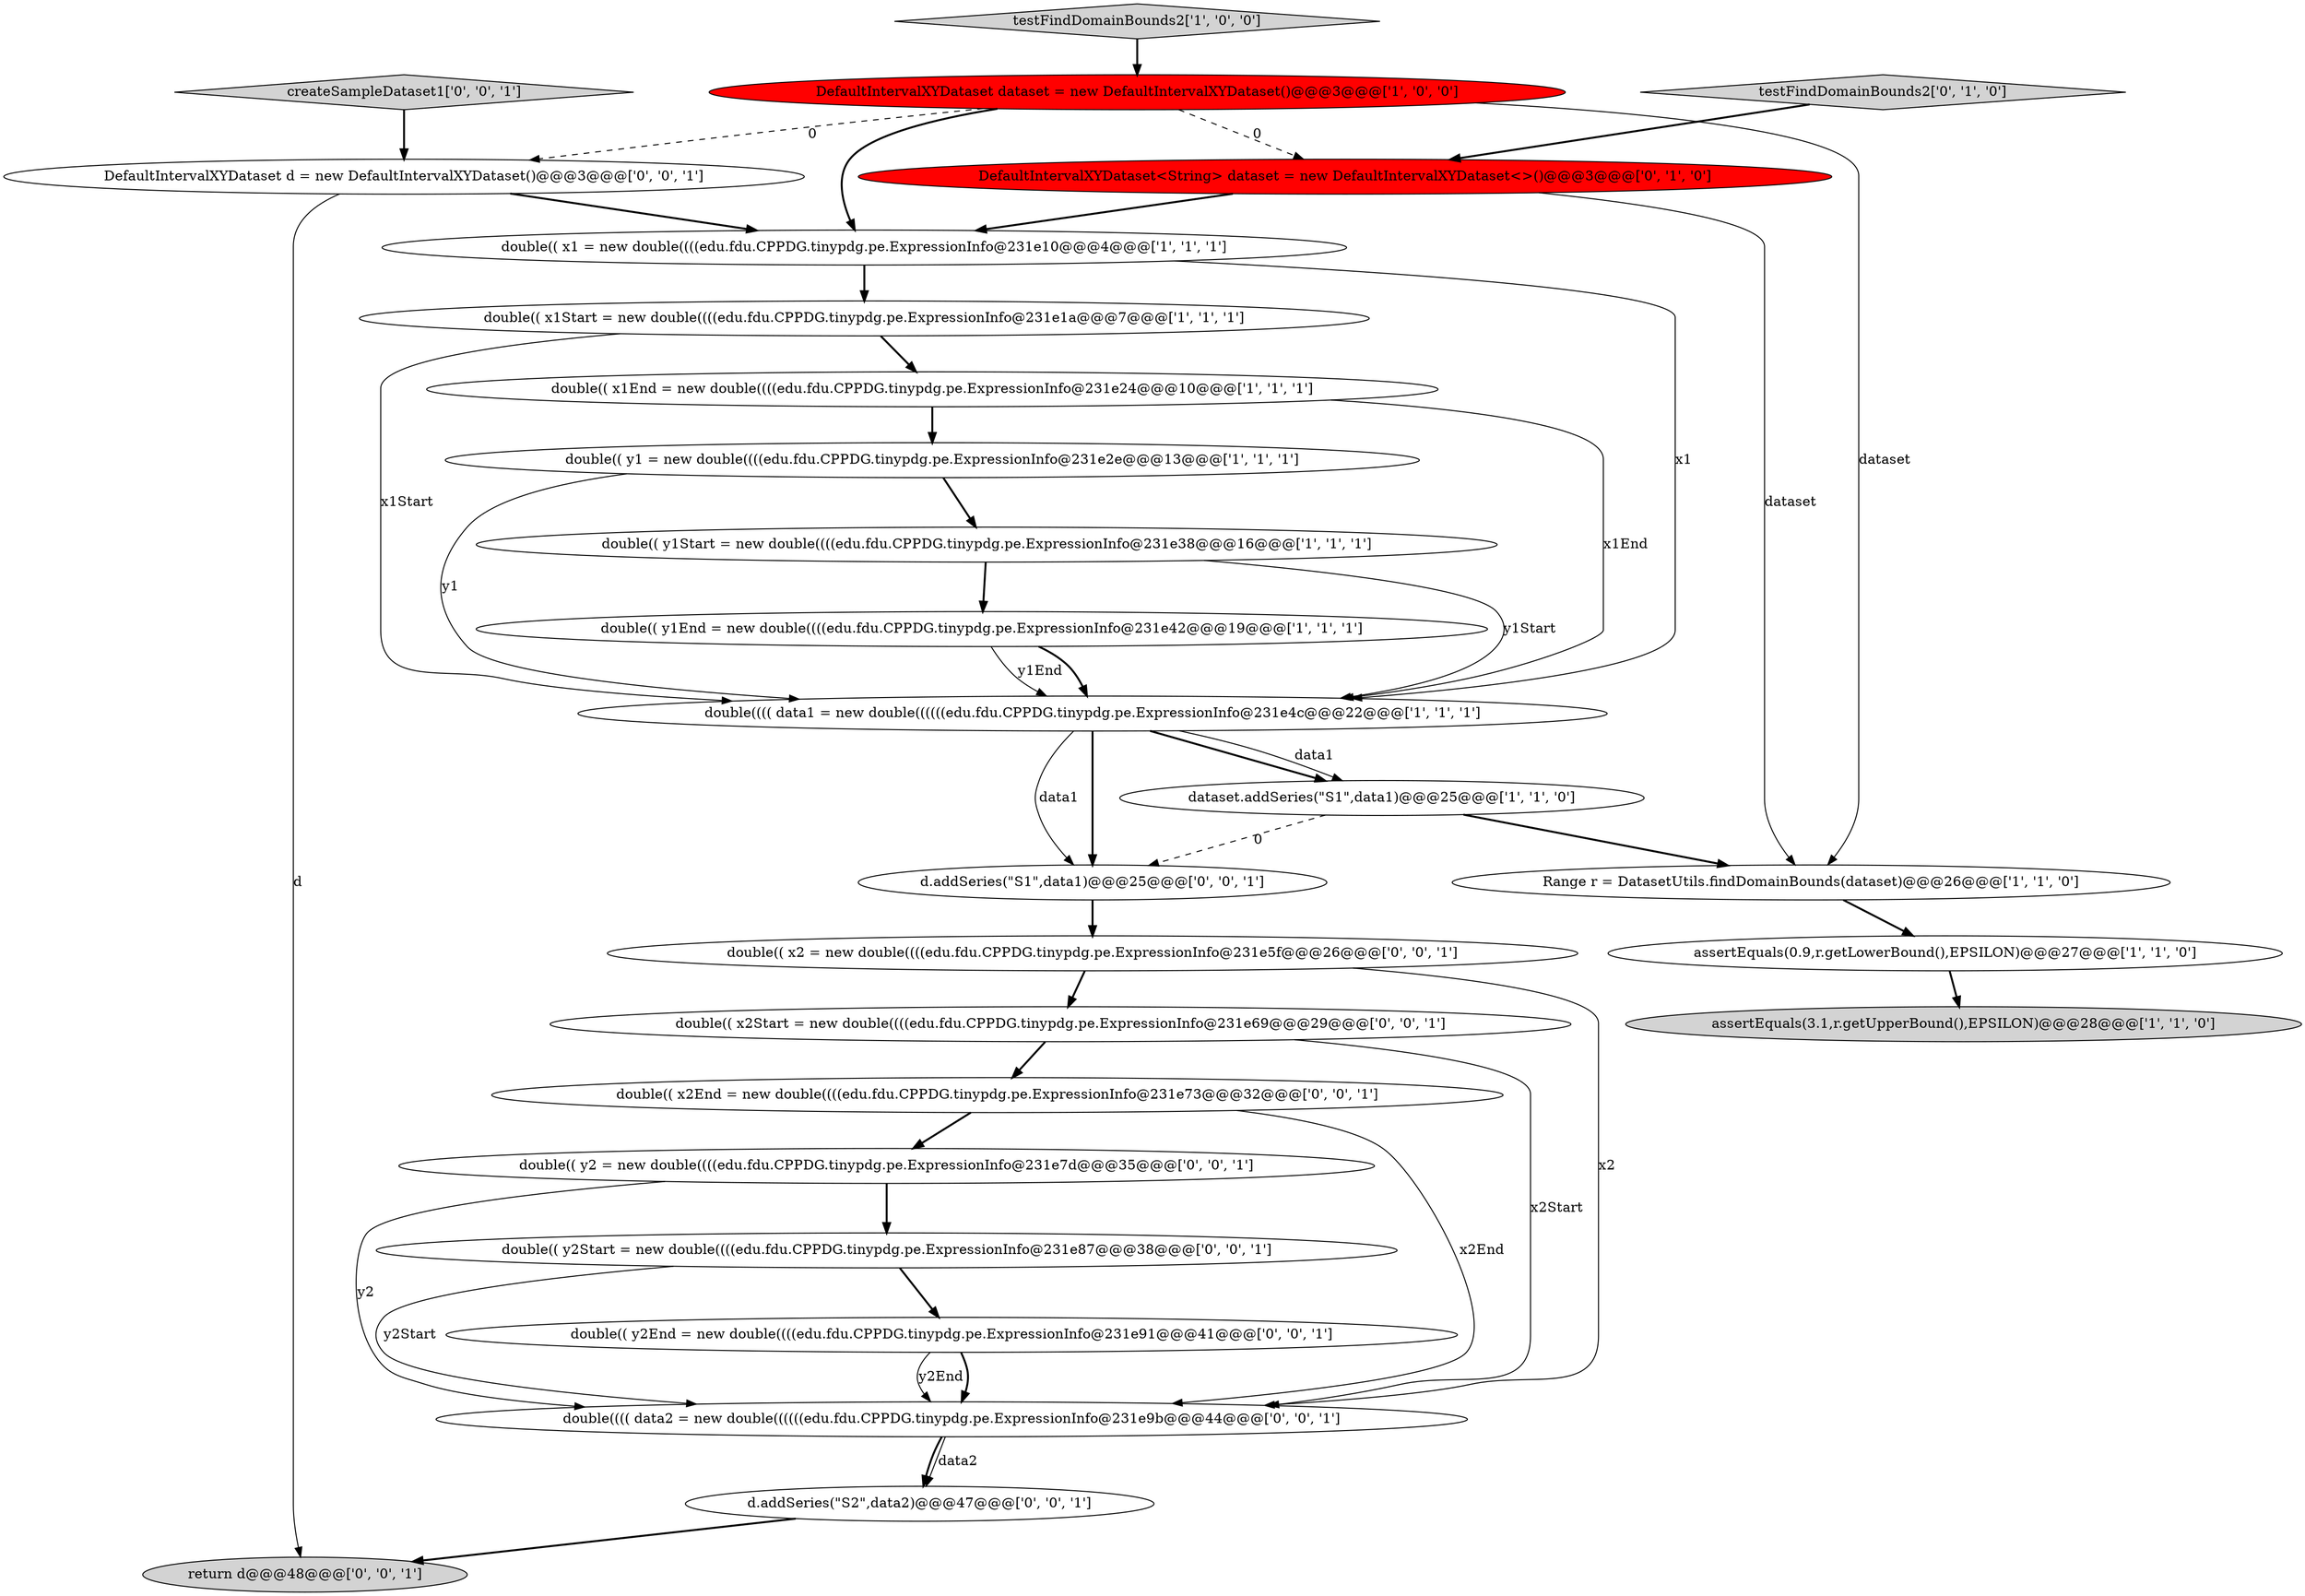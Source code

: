 digraph {
0 [style = filled, label = "double(( x1Start = new double((((edu.fdu.CPPDG.tinypdg.pe.ExpressionInfo@231e1a@@@7@@@['1', '1', '1']", fillcolor = white, shape = ellipse image = "AAA0AAABBB1BBB"];
3 [style = filled, label = "double(( x1 = new double((((edu.fdu.CPPDG.tinypdg.pe.ExpressionInfo@231e10@@@4@@@['1', '1', '1']", fillcolor = white, shape = ellipse image = "AAA0AAABBB1BBB"];
9 [style = filled, label = "assertEquals(0.9,r.getLowerBound(),EPSILON)@@@27@@@['1', '1', '0']", fillcolor = white, shape = ellipse image = "AAA0AAABBB1BBB"];
8 [style = filled, label = "Range r = DatasetUtils.findDomainBounds(dataset)@@@26@@@['1', '1', '0']", fillcolor = white, shape = ellipse image = "AAA0AAABBB1BBB"];
18 [style = filled, label = "double(( x2 = new double((((edu.fdu.CPPDG.tinypdg.pe.ExpressionInfo@231e5f@@@26@@@['0', '0', '1']", fillcolor = white, shape = ellipse image = "AAA0AAABBB3BBB"];
22 [style = filled, label = "d.addSeries(\"S2\",data2)@@@47@@@['0', '0', '1']", fillcolor = white, shape = ellipse image = "AAA0AAABBB3BBB"];
10 [style = filled, label = "DefaultIntervalXYDataset dataset = new DefaultIntervalXYDataset()@@@3@@@['1', '0', '0']", fillcolor = red, shape = ellipse image = "AAA1AAABBB1BBB"];
2 [style = filled, label = "testFindDomainBounds2['1', '0', '0']", fillcolor = lightgray, shape = diamond image = "AAA0AAABBB1BBB"];
25 [style = filled, label = "double(( y2Start = new double((((edu.fdu.CPPDG.tinypdg.pe.ExpressionInfo@231e87@@@38@@@['0', '0', '1']", fillcolor = white, shape = ellipse image = "AAA0AAABBB3BBB"];
7 [style = filled, label = "double(( y1Start = new double((((edu.fdu.CPPDG.tinypdg.pe.ExpressionInfo@231e38@@@16@@@['1', '1', '1']", fillcolor = white, shape = ellipse image = "AAA0AAABBB1BBB"];
17 [style = filled, label = "double(( y2 = new double((((edu.fdu.CPPDG.tinypdg.pe.ExpressionInfo@231e7d@@@35@@@['0', '0', '1']", fillcolor = white, shape = ellipse image = "AAA0AAABBB3BBB"];
16 [style = filled, label = "double(((( data2 = new double((((((edu.fdu.CPPDG.tinypdg.pe.ExpressionInfo@231e9b@@@44@@@['0', '0', '1']", fillcolor = white, shape = ellipse image = "AAA0AAABBB3BBB"];
26 [style = filled, label = "double(( y2End = new double((((edu.fdu.CPPDG.tinypdg.pe.ExpressionInfo@231e91@@@41@@@['0', '0', '1']", fillcolor = white, shape = ellipse image = "AAA0AAABBB3BBB"];
20 [style = filled, label = "double(( x2Start = new double((((edu.fdu.CPPDG.tinypdg.pe.ExpressionInfo@231e69@@@29@@@['0', '0', '1']", fillcolor = white, shape = ellipse image = "AAA0AAABBB3BBB"];
15 [style = filled, label = "createSampleDataset1['0', '0', '1']", fillcolor = lightgray, shape = diamond image = "AAA0AAABBB3BBB"];
23 [style = filled, label = "d.addSeries(\"S1\",data1)@@@25@@@['0', '0', '1']", fillcolor = white, shape = ellipse image = "AAA0AAABBB3BBB"];
6 [style = filled, label = "double(( y1 = new double((((edu.fdu.CPPDG.tinypdg.pe.ExpressionInfo@231e2e@@@13@@@['1', '1', '1']", fillcolor = white, shape = ellipse image = "AAA0AAABBB1BBB"];
4 [style = filled, label = "double(( x1End = new double((((edu.fdu.CPPDG.tinypdg.pe.ExpressionInfo@231e24@@@10@@@['1', '1', '1']", fillcolor = white, shape = ellipse image = "AAA0AAABBB1BBB"];
11 [style = filled, label = "double(( y1End = new double((((edu.fdu.CPPDG.tinypdg.pe.ExpressionInfo@231e42@@@19@@@['1', '1', '1']", fillcolor = white, shape = ellipse image = "AAA0AAABBB1BBB"];
13 [style = filled, label = "DefaultIntervalXYDataset<String> dataset = new DefaultIntervalXYDataset<>()@@@3@@@['0', '1', '0']", fillcolor = red, shape = ellipse image = "AAA1AAABBB2BBB"];
14 [style = filled, label = "testFindDomainBounds2['0', '1', '0']", fillcolor = lightgray, shape = diamond image = "AAA0AAABBB2BBB"];
1 [style = filled, label = "double(((( data1 = new double((((((edu.fdu.CPPDG.tinypdg.pe.ExpressionInfo@231e4c@@@22@@@['1', '1', '1']", fillcolor = white, shape = ellipse image = "AAA0AAABBB1BBB"];
5 [style = filled, label = "assertEquals(3.1,r.getUpperBound(),EPSILON)@@@28@@@['1', '1', '0']", fillcolor = lightgray, shape = ellipse image = "AAA0AAABBB1BBB"];
12 [style = filled, label = "dataset.addSeries(\"S1\",data1)@@@25@@@['1', '1', '0']", fillcolor = white, shape = ellipse image = "AAA0AAABBB1BBB"];
24 [style = filled, label = "DefaultIntervalXYDataset d = new DefaultIntervalXYDataset()@@@3@@@['0', '0', '1']", fillcolor = white, shape = ellipse image = "AAA0AAABBB3BBB"];
19 [style = filled, label = "return d@@@48@@@['0', '0', '1']", fillcolor = lightgray, shape = ellipse image = "AAA0AAABBB3BBB"];
21 [style = filled, label = "double(( x2End = new double((((edu.fdu.CPPDG.tinypdg.pe.ExpressionInfo@231e73@@@32@@@['0', '0', '1']", fillcolor = white, shape = ellipse image = "AAA0AAABBB3BBB"];
17->25 [style = bold, label=""];
18->16 [style = solid, label="x2"];
21->16 [style = solid, label="x2End"];
7->11 [style = bold, label=""];
3->1 [style = solid, label="x1"];
12->23 [style = dashed, label="0"];
20->16 [style = solid, label="x2Start"];
22->19 [style = bold, label=""];
4->6 [style = bold, label=""];
11->1 [style = bold, label=""];
7->1 [style = solid, label="y1Start"];
10->3 [style = bold, label=""];
6->1 [style = solid, label="y1"];
0->1 [style = solid, label="x1Start"];
10->13 [style = dashed, label="0"];
16->22 [style = bold, label=""];
2->10 [style = bold, label=""];
1->23 [style = solid, label="data1"];
1->23 [style = bold, label=""];
3->0 [style = bold, label=""];
17->16 [style = solid, label="y2"];
20->21 [style = bold, label=""];
26->16 [style = bold, label=""];
26->16 [style = solid, label="y2End"];
18->20 [style = bold, label=""];
13->3 [style = bold, label=""];
0->4 [style = bold, label=""];
12->8 [style = bold, label=""];
25->16 [style = solid, label="y2Start"];
15->24 [style = bold, label=""];
25->26 [style = bold, label=""];
8->9 [style = bold, label=""];
1->12 [style = bold, label=""];
11->1 [style = solid, label="y1End"];
9->5 [style = bold, label=""];
4->1 [style = solid, label="x1End"];
1->12 [style = solid, label="data1"];
16->22 [style = solid, label="data2"];
14->13 [style = bold, label=""];
10->8 [style = solid, label="dataset"];
6->7 [style = bold, label=""];
21->17 [style = bold, label=""];
24->3 [style = bold, label=""];
23->18 [style = bold, label=""];
10->24 [style = dashed, label="0"];
24->19 [style = solid, label="d"];
13->8 [style = solid, label="dataset"];
}
